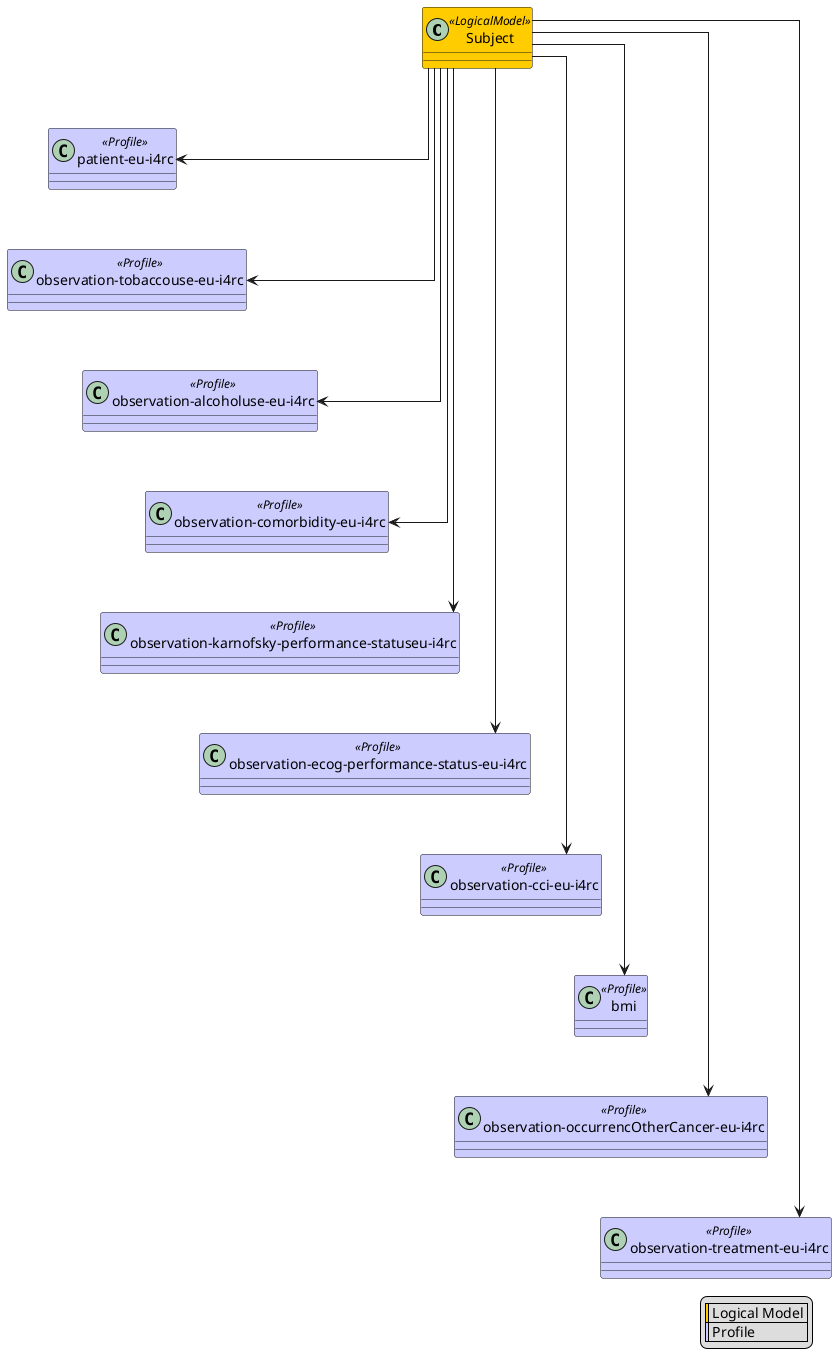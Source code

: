 @startuml
skinparam class {
    BackgroundColor<<LogicalModel>> #FFCC00
    BackgroundColor<<Profile>> #CCCCFF
}
skinparam linetype ortho
legend right
  | <#FFCC00> | Logical Model |
  | <#CCCCFF> | Profile |
endlegend
class "Subject" <<LogicalModel>> [[StructureDefinition-Subject.html]]
class "patient-eu-i4rc" <<Profile>> [[StructureDefinition-patient-eu-i4rc.html]]
"Subject" --> "patient-eu-i4rc"
class "observation-tobaccouse-eu-i4rc" <<Profile>> [[StructureDefinition-observation-tobaccouse-eu-i4rc.html]]
"Subject" --> "observation-tobaccouse-eu-i4rc"
"patient-eu-i4rc" -[hidden]-> "observation-tobaccouse-eu-i4rc"
class "observation-alcoholuse-eu-i4rc" <<Profile>> [[StructureDefinition-observation-alcoholuse-eu-i4rc.html]]
"Subject" --> "observation-alcoholuse-eu-i4rc"
"observation-tobaccouse-eu-i4rc" -[hidden]-> "observation-alcoholuse-eu-i4rc"
class "observation-comorbidity-eu-i4rc" <<Profile>> [[StructureDefinition-observation-comorbidity-eu-i4rc.html]]
"Subject" --> "observation-comorbidity-eu-i4rc"
"observation-alcoholuse-eu-i4rc" -[hidden]-> "observation-comorbidity-eu-i4rc"
class "observation-karnofsky-performance-statuseu-i4rc" <<Profile>> [[StructureDefinition-observation-karnofsky-performance-statuseu-i4rc.html]]
"Subject" --> "observation-karnofsky-performance-statuseu-i4rc"
"observation-comorbidity-eu-i4rc" -[hidden]-> "observation-karnofsky-performance-statuseu-i4rc"
class "observation-ecog-performance-status-eu-i4rc" <<Profile>> [[StructureDefinition-observation-ecog-performance-status-eu-i4rc.html]]
"Subject" --> "observation-ecog-performance-status-eu-i4rc"
"observation-karnofsky-performance-statuseu-i4rc" -[hidden]-> "observation-ecog-performance-status-eu-i4rc"
class "observation-cci-eu-i4rc" <<Profile>> [[StructureDefinition-observation-cci-eu-i4rc.html]]
"Subject" --> "observation-cci-eu-i4rc"
"observation-ecog-performance-status-eu-i4rc" -[hidden]-> "observation-cci-eu-i4rc"
class "bmi" <<Profile>> [[StructureDefinition-bmi.html]]
"Subject" --> "bmi"
"observation-cci-eu-i4rc" -[hidden]-> "bmi"
class "observation-occurrencOtherCancer-eu-i4rc" <<Profile>> [[StructureDefinition-observation-occurrencOtherCancer-eu-i4rc.html]]
"Subject" --> "observation-occurrencOtherCancer-eu-i4rc"
"bmi" -[hidden]-> "observation-occurrencOtherCancer-eu-i4rc"
class "observation-treatment-eu-i4rc" <<Profile>> [[StructureDefinition-observation-treatment-eu-i4rc.html]]
"Subject" --> "observation-treatment-eu-i4rc"
"observation-occurrencOtherCancer-eu-i4rc" -[hidden]-> "observation-treatment-eu-i4rc"
@enduml